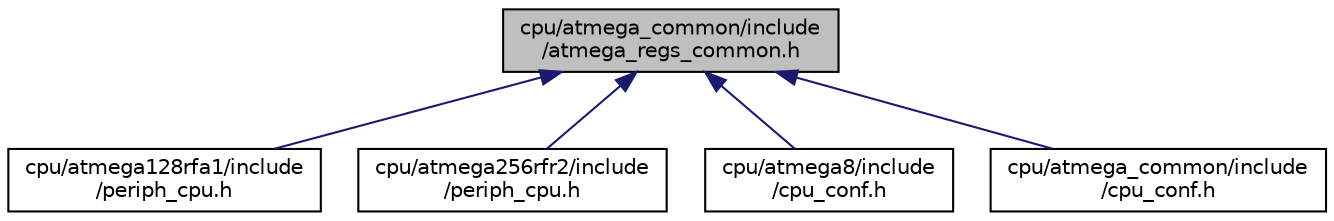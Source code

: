 digraph "cpu/atmega_common/include/atmega_regs_common.h"
{
 // LATEX_PDF_SIZE
  edge [fontname="Helvetica",fontsize="10",labelfontname="Helvetica",labelfontsize="10"];
  node [fontname="Helvetica",fontsize="10",shape=record];
  Node1 [label="cpu/atmega_common/include\l/atmega_regs_common.h",height=0.2,width=0.4,color="black", fillcolor="grey75", style="filled", fontcolor="black",tooltip="CMSIS style register definitions for the atmega family."];
  Node1 -> Node2 [dir="back",color="midnightblue",fontsize="10",style="solid",fontname="Helvetica"];
  Node2 [label="cpu/atmega128rfa1/include\l/periph_cpu.h",height=0.2,width=0.4,color="black", fillcolor="white", style="filled",URL="$atmega128rfa1_2include_2periph__cpu_8h.html",tooltip="CPU specific definitions for internal peripheral handling."];
  Node1 -> Node3 [dir="back",color="midnightblue",fontsize="10",style="solid",fontname="Helvetica"];
  Node3 [label="cpu/atmega256rfr2/include\l/periph_cpu.h",height=0.2,width=0.4,color="black", fillcolor="white", style="filled",URL="$atmega256rfr2_2include_2periph__cpu_8h.html",tooltip="CPU specific definitions for internal peripheral handling."];
  Node1 -> Node4 [dir="back",color="midnightblue",fontsize="10",style="solid",fontname="Helvetica"];
  Node4 [label="cpu/atmega8/include\l/cpu_conf.h",height=0.2,width=0.4,color="black", fillcolor="white", style="filled",URL="$atmega8_2include_2cpu__conf_8h.html",tooltip="Implementation specific CPU configuration options."];
  Node1 -> Node5 [dir="back",color="midnightblue",fontsize="10",style="solid",fontname="Helvetica"];
  Node5 [label="cpu/atmega_common/include\l/cpu_conf.h",height=0.2,width=0.4,color="black", fillcolor="white", style="filled",URL="$atmega__common_2include_2cpu__conf_8h.html",tooltip="Implementation specific CPU configuration options."];
}
